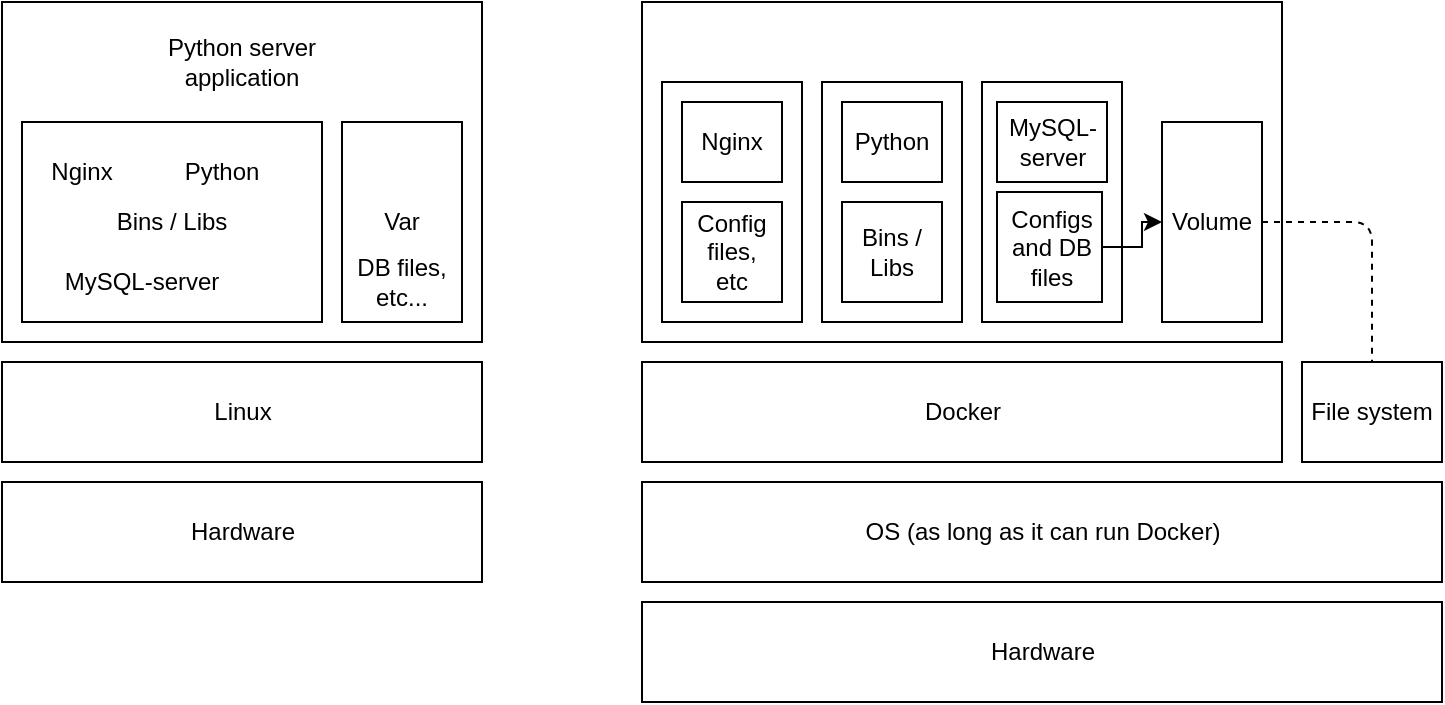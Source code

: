 <mxfile version="12.5.5" type="device"><diagram id="e40MlD1wOALjwXQj4zPZ" name="Page-1"><mxGraphModel dx="983" dy="637" grid="1" gridSize="10" guides="1" tooltips="1" connect="1" arrows="1" fold="1" page="1" pageScale="1" pageWidth="850" pageHeight="1100" math="0" shadow="0"><root><mxCell id="0"/><mxCell id="1" parent="0"/><mxCell id="mATSyOhWB8SOxx_mYbqU-24" value="" style="rounded=0;whiteSpace=wrap;html=1;" vertex="1" parent="1"><mxGeometry x="400" y="80" width="320" height="170" as="geometry"/></mxCell><mxCell id="mATSyOhWB8SOxx_mYbqU-36" value="" style="rounded=0;whiteSpace=wrap;html=1;" vertex="1" parent="1"><mxGeometry x="410" y="120" width="70" height="120" as="geometry"/></mxCell><mxCell id="mATSyOhWB8SOxx_mYbqU-32" value="Volume" style="rounded=0;whiteSpace=wrap;html=1;" vertex="1" parent="1"><mxGeometry x="660" y="140" width="50" height="100" as="geometry"/></mxCell><mxCell id="mATSyOhWB8SOxx_mYbqU-2" value="Hardware" style="html=1;" vertex="1" parent="1"><mxGeometry x="80" y="320" width="240" height="50" as="geometry"/></mxCell><mxCell id="mATSyOhWB8SOxx_mYbqU-3" value="Linux" style="html=1;" vertex="1" parent="1"><mxGeometry x="80" y="260" width="240" height="50" as="geometry"/></mxCell><mxCell id="mATSyOhWB8SOxx_mYbqU-12" value="" style="rounded=0;whiteSpace=wrap;html=1;" vertex="1" parent="1"><mxGeometry x="80" y="80" width="240" height="170" as="geometry"/></mxCell><mxCell id="mATSyOhWB8SOxx_mYbqU-13" value="Bins / Libs" style="rounded=0;whiteSpace=wrap;html=1;" vertex="1" parent="1"><mxGeometry x="90" y="140" width="150" height="100" as="geometry"/></mxCell><mxCell id="mATSyOhWB8SOxx_mYbqU-14" value="Nginx" style="text;html=1;strokeColor=none;fillColor=none;align=center;verticalAlign=middle;whiteSpace=wrap;rounded=0;" vertex="1" parent="1"><mxGeometry x="100" y="155" width="40" height="20" as="geometry"/></mxCell><mxCell id="mATSyOhWB8SOxx_mYbqU-15" value="Python" style="text;html=1;strokeColor=none;fillColor=none;align=center;verticalAlign=middle;whiteSpace=wrap;rounded=0;" vertex="1" parent="1"><mxGeometry x="170" y="155" width="40" height="20" as="geometry"/></mxCell><mxCell id="mATSyOhWB8SOxx_mYbqU-16" value="MySQL-server" style="text;html=1;strokeColor=none;fillColor=none;align=center;verticalAlign=middle;whiteSpace=wrap;rounded=0;" vertex="1" parent="1"><mxGeometry x="90" y="210" width="120" height="20" as="geometry"/></mxCell><mxCell id="mATSyOhWB8SOxx_mYbqU-18" value="Python server application" style="text;html=1;strokeColor=none;fillColor=none;align=center;verticalAlign=middle;whiteSpace=wrap;rounded=0;" vertex="1" parent="1"><mxGeometry x="140" y="100" width="120" height="20" as="geometry"/></mxCell><mxCell id="mATSyOhWB8SOxx_mYbqU-19" value="Var" style="rounded=0;whiteSpace=wrap;html=1;" vertex="1" parent="1"><mxGeometry x="250" y="140" width="60" height="100" as="geometry"/></mxCell><mxCell id="mATSyOhWB8SOxx_mYbqU-21" value="DB files, etc..." style="text;html=1;strokeColor=none;fillColor=none;align=center;verticalAlign=middle;whiteSpace=wrap;rounded=0;" vertex="1" parent="1"><mxGeometry x="250" y="210" width="60" height="20" as="geometry"/></mxCell><mxCell id="mATSyOhWB8SOxx_mYbqU-22" value="Hardware" style="html=1;" vertex="1" parent="1"><mxGeometry x="400" y="380" width="400" height="50" as="geometry"/></mxCell><mxCell id="mATSyOhWB8SOxx_mYbqU-23" value="OS (as long as it can run Docker)" style="html=1;" vertex="1" parent="1"><mxGeometry x="400" y="320" width="400" height="50" as="geometry"/></mxCell><mxCell id="mATSyOhWB8SOxx_mYbqU-34" value="Docker" style="html=1;" vertex="1" parent="1"><mxGeometry x="400" y="260" width="320" height="50" as="geometry"/></mxCell><mxCell id="mATSyOhWB8SOxx_mYbqU-35" value="File system" style="rounded=0;whiteSpace=wrap;html=1;" vertex="1" parent="1"><mxGeometry x="730" y="260" width="70" height="50" as="geometry"/></mxCell><mxCell id="mATSyOhWB8SOxx_mYbqU-37" value="" style="rounded=0;whiteSpace=wrap;html=1;" vertex="1" parent="1"><mxGeometry x="490" y="120" width="70" height="120" as="geometry"/></mxCell><mxCell id="mATSyOhWB8SOxx_mYbqU-38" value="" style="rounded=0;whiteSpace=wrap;html=1;" vertex="1" parent="1"><mxGeometry x="570" y="120" width="70" height="120" as="geometry"/></mxCell><mxCell id="mATSyOhWB8SOxx_mYbqU-28" value="MySQL-server" style="text;html=1;strokeColor=none;fillColor=none;align=center;verticalAlign=middle;whiteSpace=wrap;rounded=0;" vertex="1" parent="1"><mxGeometry x="573.75" y="135" width="62.5" height="30" as="geometry"/></mxCell><mxCell id="mATSyOhWB8SOxx_mYbqU-26" value="Nginx" style="text;html=1;strokeColor=none;fillColor=none;align=center;verticalAlign=middle;whiteSpace=wrap;rounded=0;" vertex="1" parent="1"><mxGeometry x="425" y="140" width="40" height="20" as="geometry"/></mxCell><mxCell id="mATSyOhWB8SOxx_mYbqU-39" value="Config files, etc" style="text;html=1;strokeColor=none;fillColor=none;align=center;verticalAlign=middle;whiteSpace=wrap;rounded=0;" vertex="1" parent="1"><mxGeometry x="425" y="195" width="40" height="20" as="geometry"/></mxCell><mxCell id="mATSyOhWB8SOxx_mYbqU-40" value="" style="rounded=0;whiteSpace=wrap;html=1;fillColor=none;gradientColor=none;" vertex="1" parent="1"><mxGeometry x="420" y="130" width="50" height="40" as="geometry"/></mxCell><mxCell id="mATSyOhWB8SOxx_mYbqU-41" value="" style="rounded=0;whiteSpace=wrap;html=1;fillColor=none;gradientColor=none;" vertex="1" parent="1"><mxGeometry x="420" y="180" width="50" height="50" as="geometry"/></mxCell><mxCell id="mATSyOhWB8SOxx_mYbqU-42" value="" style="rounded=0;whiteSpace=wrap;html=1;fillColor=none;gradientColor=none;" vertex="1" parent="1"><mxGeometry x="500" y="130" width="50" height="40" as="geometry"/></mxCell><mxCell id="mATSyOhWB8SOxx_mYbqU-27" value="Python" style="text;html=1;strokeColor=none;fillColor=none;align=center;verticalAlign=middle;whiteSpace=wrap;rounded=0;" vertex="1" parent="1"><mxGeometry x="505" y="140" width="40" height="20" as="geometry"/></mxCell><mxCell id="mATSyOhWB8SOxx_mYbqU-43" value="Bins / Libs" style="rounded=0;whiteSpace=wrap;html=1;fillColor=none;gradientColor=none;" vertex="1" parent="1"><mxGeometry x="500" y="180" width="50" height="50" as="geometry"/></mxCell><mxCell id="mATSyOhWB8SOxx_mYbqU-44" value="Configs and DB files" style="text;html=1;strokeColor=none;fillColor=none;align=center;verticalAlign=middle;whiteSpace=wrap;rounded=0;" vertex="1" parent="1"><mxGeometry x="575" y="180" width="60" height="45" as="geometry"/></mxCell><mxCell id="mATSyOhWB8SOxx_mYbqU-46" value="" style="rounded=0;whiteSpace=wrap;html=1;fillColor=none;gradientColor=none;" vertex="1" parent="1"><mxGeometry x="577.5" y="130" width="55" height="40" as="geometry"/></mxCell><mxCell id="mATSyOhWB8SOxx_mYbqU-48" value="" style="edgeStyle=orthogonalEdgeStyle;rounded=0;orthogonalLoop=1;jettySize=auto;html=1;" edge="1" parent="1" source="mATSyOhWB8SOxx_mYbqU-47" target="mATSyOhWB8SOxx_mYbqU-32"><mxGeometry relative="1" as="geometry"><Array as="points"><mxPoint x="650" y="202"/><mxPoint x="650" y="190"/></Array></mxGeometry></mxCell><mxCell id="mATSyOhWB8SOxx_mYbqU-47" value="" style="rounded=0;whiteSpace=wrap;html=1;fillColor=none;gradientColor=none;" vertex="1" parent="1"><mxGeometry x="577.5" y="175" width="52.5" height="55" as="geometry"/></mxCell><mxCell id="mATSyOhWB8SOxx_mYbqU-49" value="" style="endArrow=none;dashed=1;html=1;entryX=0.5;entryY=0;entryDx=0;entryDy=0;exitX=1;exitY=0.5;exitDx=0;exitDy=0;" edge="1" parent="1" source="mATSyOhWB8SOxx_mYbqU-32" target="mATSyOhWB8SOxx_mYbqU-35"><mxGeometry width="50" height="50" relative="1" as="geometry"><mxPoint x="80" y="500" as="sourcePoint"/><mxPoint x="130" y="450" as="targetPoint"/><Array as="points"><mxPoint x="765" y="190"/></Array></mxGeometry></mxCell></root></mxGraphModel></diagram></mxfile>